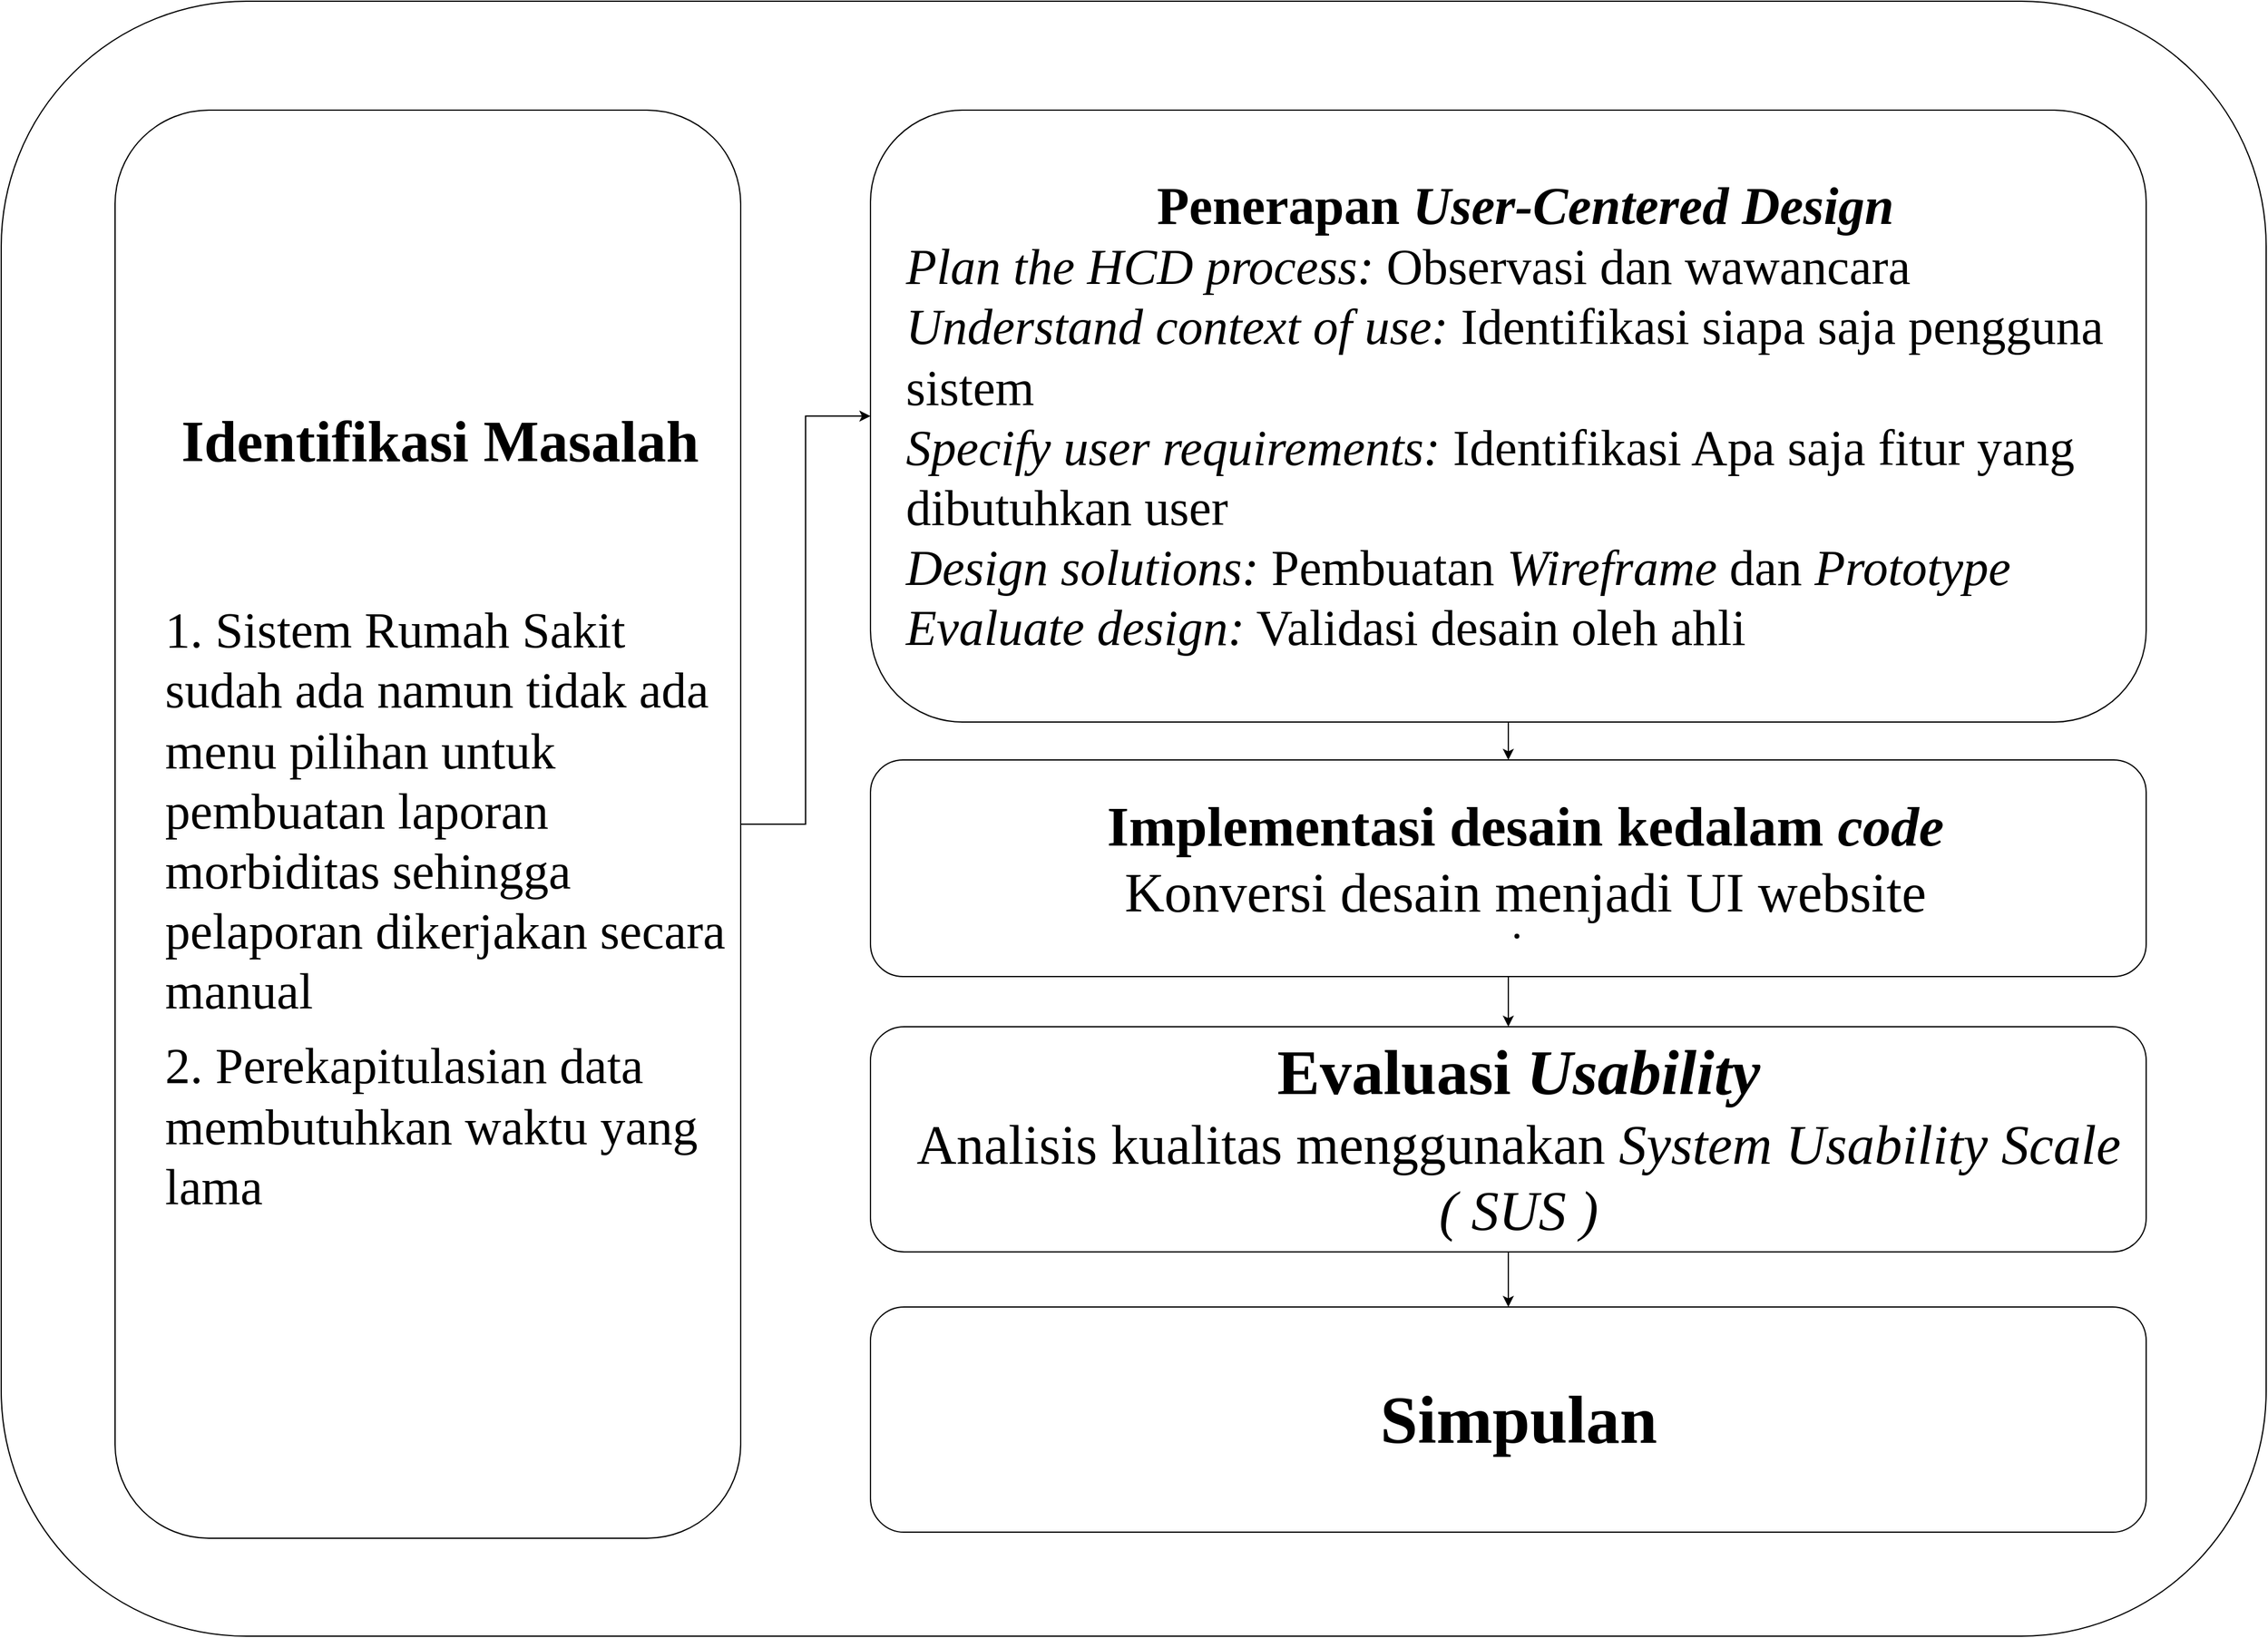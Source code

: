 <mxfile version="28.0.5">
  <diagram name="Halaman-1" id="BNS5ScrsEtrQ7KkqK9Wz">
    <mxGraphModel dx="4330" dy="2485" grid="0" gridSize="10" guides="1" tooltips="1" connect="1" arrows="1" fold="1" page="0" pageScale="1" pageWidth="827" pageHeight="1169" math="0" shadow="0">
      <root>
        <mxCell id="0" />
        <mxCell id="1" parent="0" />
        <mxCell id="tmYmFhesJsopujSgbq3z-13" value="" style="rounded=1;whiteSpace=wrap;html=1;fontFamily=Times New Roman;" vertex="1" parent="1">
          <mxGeometry x="-184" y="-65" width="1850" height="1336" as="geometry" />
        </mxCell>
        <mxCell id="tmYmFhesJsopujSgbq3z-12" value="" style="edgeStyle=orthogonalEdgeStyle;rounded=0;orthogonalLoop=1;jettySize=auto;html=1;fontFamily=Times New Roman;" edge="1" parent="1" source="EAtUw-Fj68rgTDZLPTxG-1" target="tmYmFhesJsopujSgbq3z-1">
          <mxGeometry relative="1" as="geometry" />
        </mxCell>
        <mxCell id="EAtUw-Fj68rgTDZLPTxG-1" value="&lt;p class=&quot;MsoNormal&quot; style=&quot;margin-bottom: 0cm;&quot;&gt;&lt;/p&gt;&lt;div style=&quot;text-align: center;&quot;&gt;&lt;b style=&quot;background-color: transparent; color: light-dark(rgb(0, 0, 0), rgb(255, 255, 255));&quot;&gt;&lt;span style=&quot;line-height: 115%;&quot;&gt;&lt;font style=&quot;font-size: 48px;&quot;&gt;Identifikasi Masalah&lt;/font&gt;&lt;/span&gt;&lt;/b&gt;&lt;/div&gt;&lt;p&gt;&lt;/p&gt;&lt;font style=&quot;font-size: 41px;&quot;&gt;&lt;div style=&quot;text-align: center;&quot;&gt;&lt;br&gt;&lt;/div&gt;&lt;br&gt;&lt;/font&gt;&lt;p class=&quot;MsoListParagraphCxSpFirst&quot; style=&quot;margin-top: 0cm; margin-right: 0cm; margin-left: 14.2pt;&quot;&gt;&lt;font style=&quot;font-size: 41px;&quot;&gt;&lt;span style=&quot;line-height: 115%;&quot;&gt;1.&lt;span style=&quot;font-variant-numeric: normal; font-variant-east-asian: normal; font-variant-alternates: normal; font-size-adjust: none; font-kerning: auto; font-optical-sizing: auto; font-feature-settings: normal; font-variation-settings: normal; font-variant-position: normal; font-variant-emoji: normal; font-stretch: normal; line-height: normal;&quot;&gt;&amp;nbsp;&lt;/span&gt;&lt;/span&gt;&lt;span style=&quot;line-height: 115%;&quot;&gt;Sistem Rumah Sakit sudah ada namun tidak ada menu pilihan untuk pembuatan laporan morbiditas sehingga pelaporan dikerjakan secara manual&lt;/span&gt;&lt;/font&gt;&lt;/p&gt;&lt;p class=&quot;MsoListParagraphCxSpMiddle&quot; style=&quot;margin-top: 0cm; margin-right: 0cm; margin-left: 14.2pt;&quot;&gt;&lt;font style=&quot;font-size: 41px;&quot;&gt;&lt;span style=&quot;line-height: 115%;&quot;&gt;2.&lt;span style=&quot;font-variant-numeric: normal; font-variant-east-asian: normal; font-variant-alternates: normal; font-size-adjust: none; font-kerning: auto; font-optical-sizing: auto; font-feature-settings: normal; font-variation-settings: normal; font-variant-position: normal; font-variant-emoji: normal; font-stretch: normal; line-height: normal;&quot;&gt;&amp;nbsp;&lt;/span&gt;&lt;/span&gt;&lt;span style=&quot;line-height: 115%;&quot;&gt;Perekapitulasian data membutuhkan waktu yang lama&lt;/span&gt;&lt;/font&gt;&lt;/p&gt;" style="rounded=1;whiteSpace=wrap;html=1;align=left;spacingLeft=20;spacingRight=2;fontFamily=Times New Roman;" parent="1" vertex="1">
          <mxGeometry x="-91" y="24" width="511" height="1167" as="geometry" />
        </mxCell>
        <mxCell id="tmYmFhesJsopujSgbq3z-9" value="" style="edgeStyle=orthogonalEdgeStyle;rounded=0;orthogonalLoop=1;jettySize=auto;html=1;fontFamily=Times New Roman;" edge="1" parent="1" source="tmYmFhesJsopujSgbq3z-1" target="tmYmFhesJsopujSgbq3z-2">
          <mxGeometry relative="1" as="geometry" />
        </mxCell>
        <mxCell id="tmYmFhesJsopujSgbq3z-1" value="&lt;font style=&quot;font-size: 43px;&quot;&gt;&lt;b style=&quot;&quot;&gt;Penerapan &lt;i style=&quot;&quot;&gt;User-Centered Design&lt;/i&gt;&lt;/b&gt;&lt;/font&gt;&lt;div style=&quot;text-align: left;&quot;&gt;&lt;font style=&quot;font-size: 41px;&quot;&gt;&lt;em data-start=&quot;1677&quot; data-end=&quot;1700&quot; style=&quot;background-color: transparent; color: light-dark(rgb(0, 0, 0), rgb(255, 255, 255));&quot;&gt;Plan the HCD process:&lt;/em&gt;&lt;span style=&quot;background-color: transparent; color: light-dark(rgb(0, 0, 0), rgb(255, 255, 255));&quot;&gt; Observasi dan wawancara&lt;/span&gt;&lt;/font&gt;&lt;/div&gt;&lt;div style=&quot;text-align: left;&quot;&gt;&lt;font style=&quot;font-size: 41px;&quot;&gt;&lt;em data-start=&quot;1730&quot; data-end=&quot;1758&quot; style=&quot;background-color: transparent; color: light-dark(rgb(0, 0, 0), rgb(255, 255, 255));&quot;&gt;Understand context of use:&lt;/em&gt;&lt;span style=&quot;background-color: transparent; color: light-dark(rgb(0, 0, 0), rgb(255, 255, 255));&quot;&gt;&amp;nbsp;Identifikasi siapa saja pengguna sistem&lt;/span&gt;&lt;/font&gt;&lt;/div&gt;&lt;div style=&quot;text-align: left;&quot;&gt;&lt;font style=&quot;font-size: 41px;&quot;&gt;&lt;em data-start=&quot;1808&quot; data-end=&quot;1836&quot; style=&quot;background-color: transparent; color: light-dark(rgb(0, 0, 0), rgb(255, 255, 255));&quot;&gt;Specify user requirements:&lt;/em&gt;&lt;span style=&quot;background-color: transparent; color: light-dark(rgb(0, 0, 0), rgb(255, 255, 255));&quot;&gt;&amp;nbsp;Identifikasi Apa saja fitur yang dibutuhkan user&lt;/span&gt;&lt;/font&gt;&lt;/div&gt;&lt;div style=&quot;text-align: left;&quot;&gt;&lt;font style=&quot;font-size: 41px;&quot;&gt;&lt;em data-start=&quot;1878&quot; data-end=&quot;1897&quot; style=&quot;background-color: transparent; color: light-dark(rgb(0, 0, 0), rgb(255, 255, 255));&quot;&gt;Design solutions:&lt;/em&gt;&lt;span style=&quot;background-color: transparent; color: light-dark(rgb(0, 0, 0), rgb(255, 255, 255));&quot;&gt;&amp;nbsp;Pembuatan &lt;i&gt;Wireframe&lt;/i&gt; dan &lt;i&gt;Prototype&lt;/i&gt;&lt;/span&gt;&lt;/font&gt;&lt;/div&gt;&lt;div style=&quot;text-align: left;&quot;&gt;&lt;font style=&quot;font-size: 41px;&quot;&gt;&lt;em data-start=&quot;1932&quot; data-end=&quot;1950&quot; style=&quot;background-color: transparent; color: light-dark(rgb(0, 0, 0), rgb(255, 255, 255));&quot;&gt;Evaluate design:&lt;/em&gt;&lt;span style=&quot;background-color: transparent; color: light-dark(rgb(0, 0, 0), rgb(255, 255, 255));&quot;&gt; Validasi desain oleh ahli&lt;/span&gt;&lt;/font&gt;&lt;/div&gt;" style="rounded=1;whiteSpace=wrap;html=1;spacingTop=0;spacingLeft=28;fontFamily=Times New Roman;" vertex="1" parent="1">
          <mxGeometry x="526" y="24" width="1042" height="500" as="geometry" />
        </mxCell>
        <mxCell id="tmYmFhesJsopujSgbq3z-10" value="" style="edgeStyle=orthogonalEdgeStyle;rounded=0;orthogonalLoop=1;jettySize=auto;html=1;fontFamily=Times New Roman;" edge="1" parent="1" source="tmYmFhesJsopujSgbq3z-2" target="tmYmFhesJsopujSgbq3z-3">
          <mxGeometry relative="1" as="geometry" />
        </mxCell>
        <mxCell id="tmYmFhesJsopujSgbq3z-2" value="&lt;b style=&quot;&quot;&gt;&lt;font style=&quot;font-size: 46px;&quot;&gt;Implementasi desain kedalam &lt;i style=&quot;&quot;&gt;code&lt;/i&gt;&lt;/font&gt;&lt;/b&gt;&lt;div&gt;&lt;span style=&quot;background-color: transparent; color: light-dark(rgb(0, 0, 0), rgb(255, 255, 255));&quot;&gt;&lt;font style=&quot;font-size: 45px;&quot;&gt;Konversi desain menjadi UI website&lt;/font&gt;&lt;/span&gt;&lt;div&gt;&lt;li data-start=&quot;2071&quot; data-end=&quot;2181&quot;&gt;&lt;p data-start=&quot;2074&quot; data-end=&quot;2096&quot;&gt;&lt;/p&gt;&lt;/li&gt;&lt;/div&gt;&lt;/div&gt;" style="rounded=1;whiteSpace=wrap;html=1;spacingTop=10;spacingLeft=28;spacing=2;fontFamily=Times New Roman;" vertex="1" parent="1">
          <mxGeometry x="526" y="555" width="1042" height="177" as="geometry" />
        </mxCell>
        <mxCell id="tmYmFhesJsopujSgbq3z-11" value="" style="edgeStyle=orthogonalEdgeStyle;rounded=0;orthogonalLoop=1;jettySize=auto;html=1;fontFamily=Times New Roman;" edge="1" parent="1" source="tmYmFhesJsopujSgbq3z-3" target="tmYmFhesJsopujSgbq3z-4">
          <mxGeometry relative="1" as="geometry" />
        </mxCell>
        <mxCell id="tmYmFhesJsopujSgbq3z-3" value="&lt;font style=&quot;font-size: 52px;&quot;&gt;&lt;b style=&quot;&quot;&gt;Evaluasi&lt;i style=&quot;&quot;&gt; Usability&lt;/i&gt;&lt;/b&gt;&lt;/font&gt;&lt;div style=&quot;&quot;&gt;&lt;font style=&quot;font-size: 45px;&quot;&gt;Analisis kualitas menggunakan&lt;i style=&quot;&quot;&gt; System Usability Scale ( SUS )&lt;/i&gt;&lt;/font&gt;&lt;/div&gt;" style="rounded=1;whiteSpace=wrap;html=1;spacingTop=0;spacingLeft=28;spacingRight=11;fontFamily=Times New Roman;align=center;" vertex="1" parent="1">
          <mxGeometry x="526" y="773" width="1042" height="184" as="geometry" />
        </mxCell>
        <mxCell id="tmYmFhesJsopujSgbq3z-4" value="&lt;div style=&quot;text-align: left;&quot;&gt;&lt;b style=&quot;&quot;&gt;&lt;font style=&quot;font-size: 55px;&quot;&gt;Simpulan&lt;/font&gt;&lt;/b&gt;&lt;/div&gt;" style="rounded=1;whiteSpace=wrap;html=1;spacingTop=0;spacingLeft=28;spacingRight=11;fontFamily=Times New Roman;" vertex="1" parent="1">
          <mxGeometry x="526" y="1002" width="1042" height="184" as="geometry" />
        </mxCell>
      </root>
    </mxGraphModel>
  </diagram>
</mxfile>
